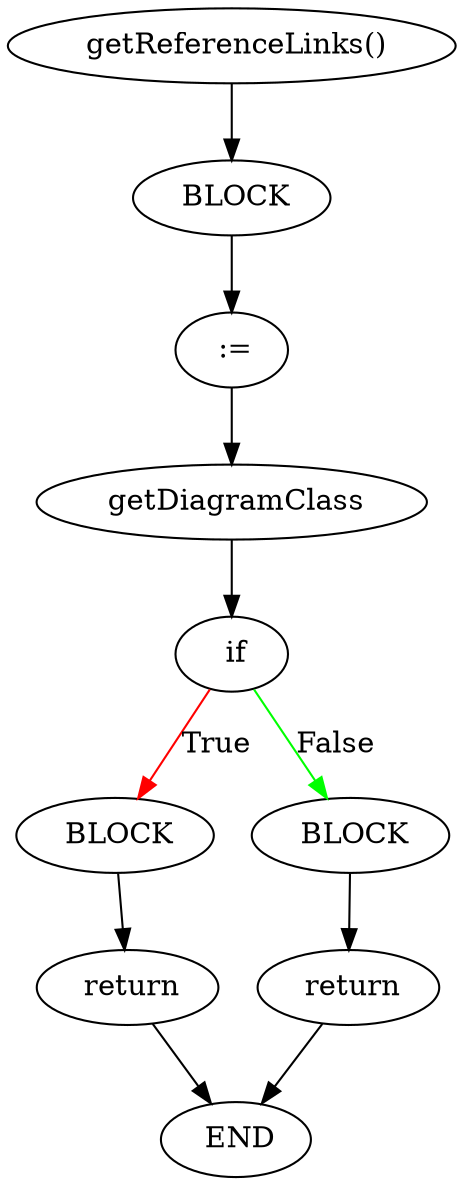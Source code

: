 digraph testGraph {
390[label=" getReferenceLinks()"]
392[label="BLOCK"]
390 -> 392[color=black]
392[label=" BLOCK"]
393[label=":="]
392 -> 393[color=black]
393[label=" :="]
396[label="getDiagramClass"]
393 -> 396[color=black]
396[label=" getDiagramClass"]
398[label="if"]
396 -> 398[color=black]
398[label=" if"]
399[label="BLOCK"]
398 -> 399[label="True",color=red]
400[label="BLOCK"]
398 -> 400[label="False",color=green]
399[label=" BLOCK"]
401[label="return"]
399 -> 401[color=black]
400[label=" BLOCK"]
416[label="return"]
400 -> 416[color=black]
401[label=" return"]
391[label="END"]
401 -> 391[color=black]
416[label=" return"]
391[label="END"]
416 -> 391[color=black]
391[label=" END"]
}
